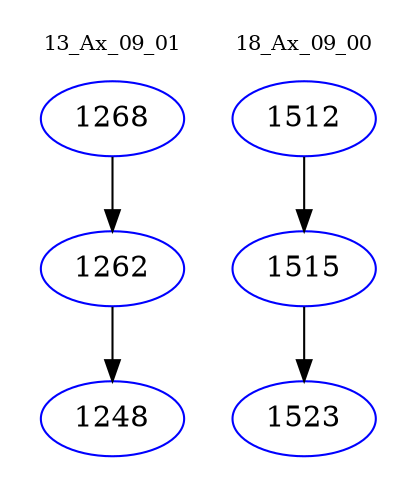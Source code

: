 digraph{
subgraph cluster_0 {
color = white
label = "13_Ax_09_01";
fontsize=10;
T0_1268 [label="1268", color="blue"]
T0_1268 -> T0_1262 [color="black"]
T0_1262 [label="1262", color="blue"]
T0_1262 -> T0_1248 [color="black"]
T0_1248 [label="1248", color="blue"]
}
subgraph cluster_1 {
color = white
label = "18_Ax_09_00";
fontsize=10;
T1_1512 [label="1512", color="blue"]
T1_1512 -> T1_1515 [color="black"]
T1_1515 [label="1515", color="blue"]
T1_1515 -> T1_1523 [color="black"]
T1_1523 [label="1523", color="blue"]
}
}
